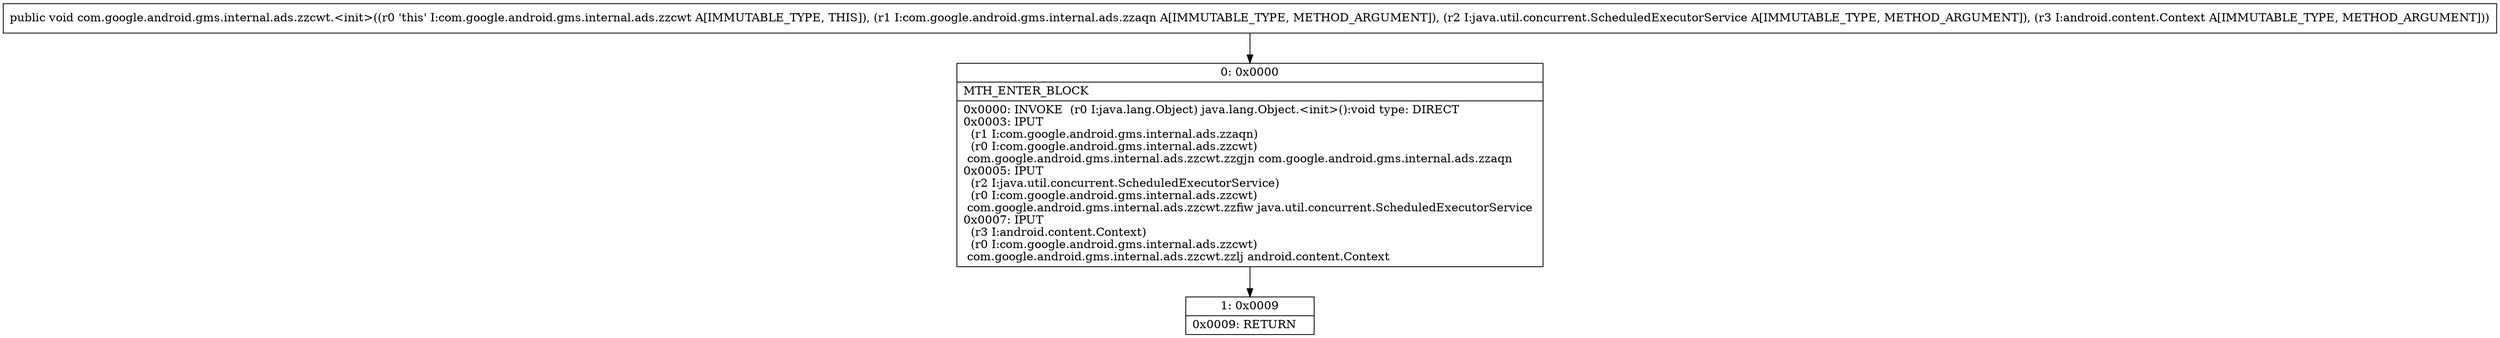 digraph "CFG forcom.google.android.gms.internal.ads.zzcwt.\<init\>(Lcom\/google\/android\/gms\/internal\/ads\/zzaqn;Ljava\/util\/concurrent\/ScheduledExecutorService;Landroid\/content\/Context;)V" {
Node_0 [shape=record,label="{0\:\ 0x0000|MTH_ENTER_BLOCK\l|0x0000: INVOKE  (r0 I:java.lang.Object) java.lang.Object.\<init\>():void type: DIRECT \l0x0003: IPUT  \l  (r1 I:com.google.android.gms.internal.ads.zzaqn)\l  (r0 I:com.google.android.gms.internal.ads.zzcwt)\l com.google.android.gms.internal.ads.zzcwt.zzgjn com.google.android.gms.internal.ads.zzaqn \l0x0005: IPUT  \l  (r2 I:java.util.concurrent.ScheduledExecutorService)\l  (r0 I:com.google.android.gms.internal.ads.zzcwt)\l com.google.android.gms.internal.ads.zzcwt.zzfiw java.util.concurrent.ScheduledExecutorService \l0x0007: IPUT  \l  (r3 I:android.content.Context)\l  (r0 I:com.google.android.gms.internal.ads.zzcwt)\l com.google.android.gms.internal.ads.zzcwt.zzlj android.content.Context \l}"];
Node_1 [shape=record,label="{1\:\ 0x0009|0x0009: RETURN   \l}"];
MethodNode[shape=record,label="{public void com.google.android.gms.internal.ads.zzcwt.\<init\>((r0 'this' I:com.google.android.gms.internal.ads.zzcwt A[IMMUTABLE_TYPE, THIS]), (r1 I:com.google.android.gms.internal.ads.zzaqn A[IMMUTABLE_TYPE, METHOD_ARGUMENT]), (r2 I:java.util.concurrent.ScheduledExecutorService A[IMMUTABLE_TYPE, METHOD_ARGUMENT]), (r3 I:android.content.Context A[IMMUTABLE_TYPE, METHOD_ARGUMENT])) }"];
MethodNode -> Node_0;
Node_0 -> Node_1;
}


